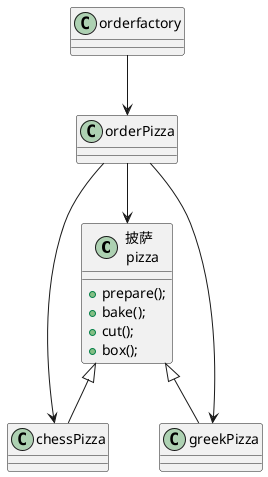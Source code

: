 @startuml

class "披萨 \n pizza" as pizza {
    + prepare();
    + bake();
    + cut();
    + box();
}

class chessPizza {
}

class greekPizza {
}

class orderPizza {
}

class orderfactory{
}

pizza <|-- chessPizza
pizza <|-- greekPizza

orderPizza --> pizza
orderPizza --> greekPizza
orderPizza --> chessPizza

orderfactory --> orderPizza

@enduml